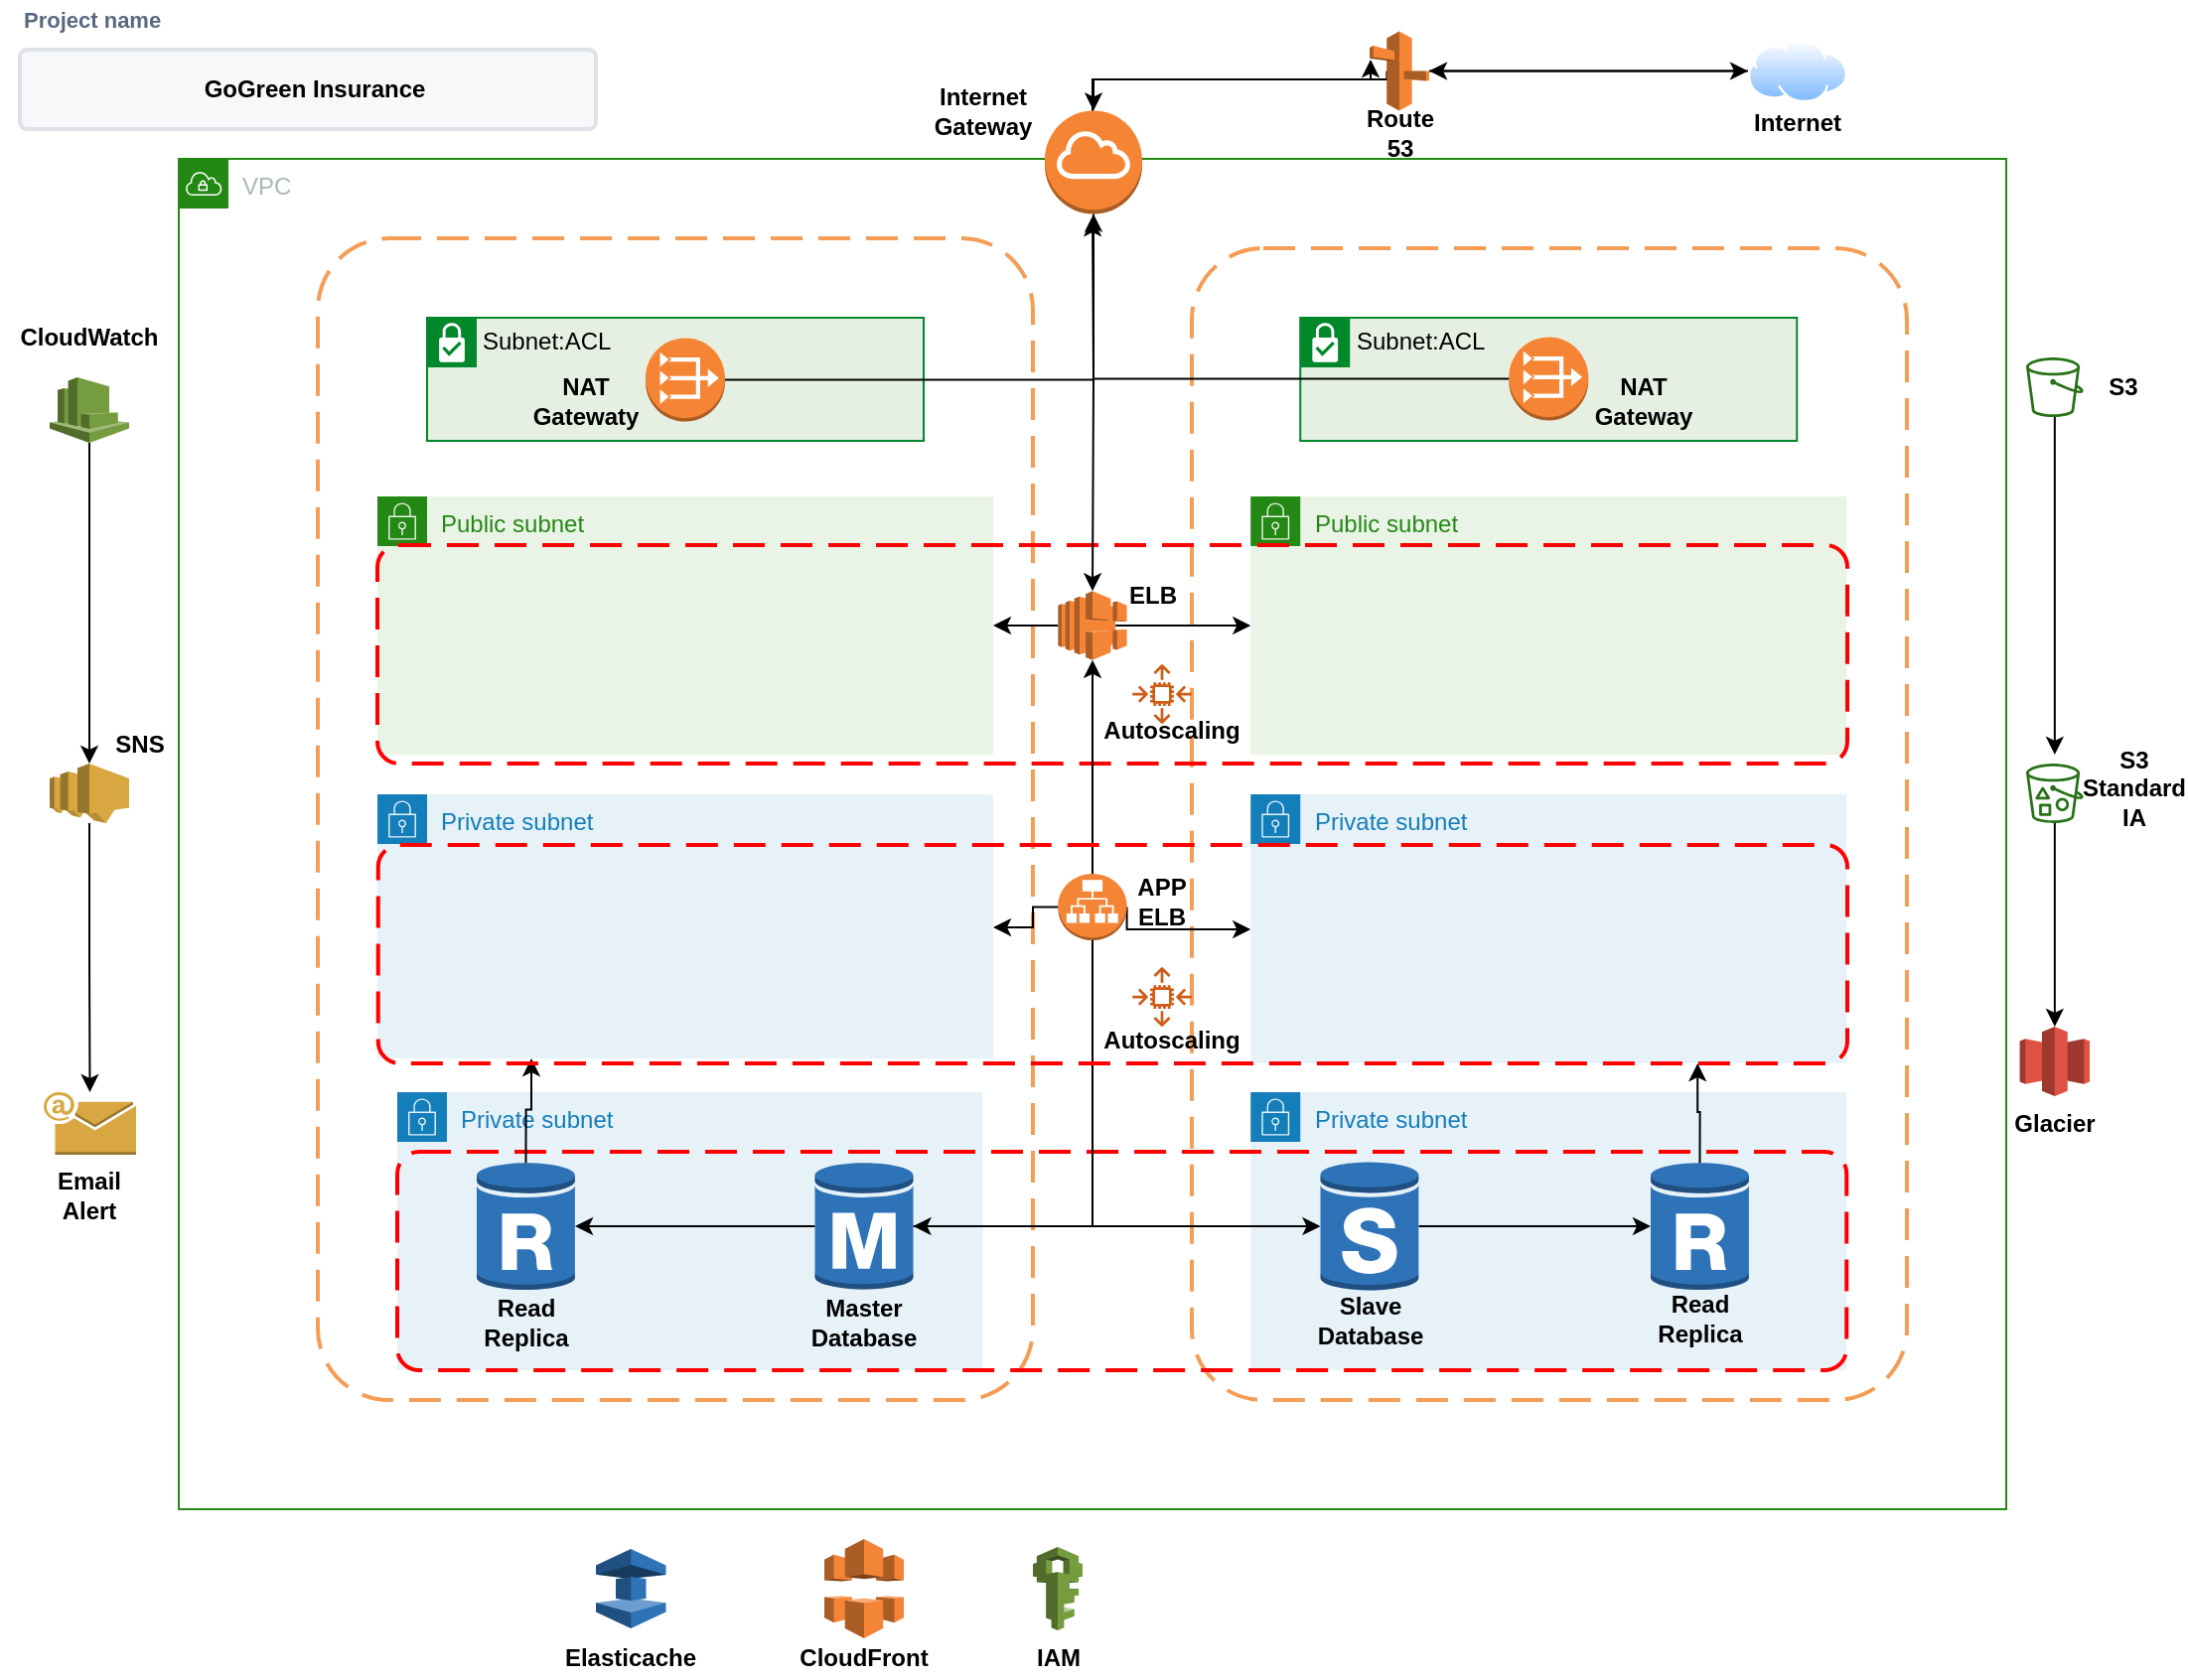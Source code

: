 <mxfile version="12.8.5" type="github">
  <diagram id="fgnYmE3izWYNrjhfP__V" name="Page-1">
    <mxGraphModel dx="1278" dy="553" grid="1" gridSize="10" guides="1" tooltips="1" connect="1" arrows="1" fold="1" page="1" pageScale="1" pageWidth="1100" pageHeight="850" math="0" shadow="0">
      <root>
        <mxCell id="0" />
        <mxCell id="1" parent="0" />
        <mxCell id="WxUVMF5Bl-MjO6CZi5yv-3" value="" style="rounded=1;arcSize=10;dashed=1;strokeColor=#F59D56;fillColor=none;gradientColor=none;dashPattern=8 4;strokeWidth=2;" parent="1" vertex="1">
          <mxGeometry x="160" y="120" width="360" height="585" as="geometry" />
        </mxCell>
        <mxCell id="WxUVMF5Bl-MjO6CZi5yv-1" value="VPC" style="points=[[0,0],[0.25,0],[0.5,0],[0.75,0],[1,0],[1,0.25],[1,0.5],[1,0.75],[1,1],[0.75,1],[0.5,1],[0.25,1],[0,1],[0,0.75],[0,0.5],[0,0.25]];outlineConnect=0;gradientColor=none;html=1;whiteSpace=wrap;fontSize=12;fontStyle=0;shape=mxgraph.aws4.group;grIcon=mxgraph.aws4.group_vpc;strokeColor=#248814;fillColor=none;verticalAlign=top;align=left;spacingLeft=30;fontColor=#AAB7B8;dashed=0;" parent="1" vertex="1">
          <mxGeometry x="90" y="80" width="920" height="680" as="geometry" />
        </mxCell>
        <mxCell id="WxUVMF5Bl-MjO6CZi5yv-4" value="" style="rounded=1;arcSize=10;dashed=1;strokeColor=#F59D56;fillColor=none;gradientColor=none;dashPattern=8 4;strokeWidth=2;" parent="1" vertex="1">
          <mxGeometry x="600" y="125" width="360" height="580" as="geometry" />
        </mxCell>
        <mxCell id="6vO43c98AniMDwSHTN-E-13" style="edgeStyle=orthogonalEdgeStyle;rounded=0;orthogonalLoop=1;jettySize=auto;html=1;" parent="1" source="WxUVMF5Bl-MjO6CZi5yv-1" edge="1">
          <mxGeometry relative="1" as="geometry">
            <mxPoint x="690" y="30" as="targetPoint" />
            <Array as="points">
              <mxPoint x="550" y="40" />
              <mxPoint x="690" y="40" />
            </Array>
          </mxGeometry>
        </mxCell>
        <mxCell id="WxUVMF5Bl-MjO6CZi5yv-17" value="Private subnet" style="points=[[0,0],[0.25,0],[0.5,0],[0.75,0],[1,0],[1,0.25],[1,0.5],[1,0.75],[1,1],[0.75,1],[0.5,1],[0.25,1],[0,1],[0,0.75],[0,0.5],[0,0.25]];outlineConnect=0;gradientColor=none;html=1;whiteSpace=wrap;fontSize=12;fontStyle=0;shape=mxgraph.aws4.group;grIcon=mxgraph.aws4.group_security_group;grStroke=0;strokeColor=#147EBA;fillColor=#E6F2F8;verticalAlign=top;align=left;spacingLeft=30;fontColor=#147EBA;dashed=0;" parent="1" vertex="1">
          <mxGeometry x="200" y="550" width="294.81" height="140" as="geometry" />
        </mxCell>
        <mxCell id="WxUVMF5Bl-MjO6CZi5yv-18" value="Private subnet" style="points=[[0,0],[0.25,0],[0.5,0],[0.75,0],[1,0],[1,0.25],[1,0.5],[1,0.75],[1,1],[0.75,1],[0.5,1],[0.25,1],[0,1],[0,0.75],[0,0.5],[0,0.25]];outlineConnect=0;gradientColor=none;html=1;whiteSpace=wrap;fontSize=12;fontStyle=0;shape=mxgraph.aws4.group;grIcon=mxgraph.aws4.group_security_group;grStroke=0;strokeColor=#147EBA;fillColor=#E6F2F8;verticalAlign=top;align=left;spacingLeft=30;fontColor=#147EBA;dashed=0;" parent="1" vertex="1">
          <mxGeometry x="629.62" y="550" width="300" height="140" as="geometry" />
        </mxCell>
        <mxCell id="WxUVMF5Bl-MjO6CZi5yv-19" value="Public subnet" style="points=[[0,0],[0.25,0],[0.5,0],[0.75,0],[1,0],[1,0.25],[1,0.5],[1,0.75],[1,1],[0.75,1],[0.5,1],[0.25,1],[0,1],[0,0.75],[0,0.5],[0,0.25]];outlineConnect=0;gradientColor=none;html=1;whiteSpace=wrap;fontSize=12;fontStyle=0;shape=mxgraph.aws4.group;grIcon=mxgraph.aws4.group_security_group;grStroke=0;strokeColor=#248814;fillColor=#E9F3E6;verticalAlign=top;align=left;spacingLeft=30;fontColor=#248814;dashed=0;" parent="1" vertex="1">
          <mxGeometry x="190" y="250" width="310" height="130" as="geometry" />
        </mxCell>
        <mxCell id="WxUVMF5Bl-MjO6CZi5yv-20" value="Public subnet" style="points=[[0,0],[0.25,0],[0.5,0],[0.75,0],[1,0],[1,0.25],[1,0.5],[1,0.75],[1,1],[0.75,1],[0.5,1],[0.25,1],[0,1],[0,0.75],[0,0.5],[0,0.25]];outlineConnect=0;gradientColor=none;html=1;whiteSpace=wrap;fontSize=12;fontStyle=0;shape=mxgraph.aws4.group;grIcon=mxgraph.aws4.group_security_group;grStroke=0;strokeColor=#248814;fillColor=#E9F3E6;verticalAlign=top;align=left;spacingLeft=30;fontColor=#248814;dashed=0;" parent="1" vertex="1">
          <mxGeometry x="629.62" y="250" width="300" height="130" as="geometry" />
        </mxCell>
        <mxCell id="WxUVMF5Bl-MjO6CZi5yv-5" value="" style="rounded=1;arcSize=10;dashed=1;strokeColor=#ff0000;fillColor=none;gradientColor=none;dashPattern=8 4;strokeWidth=2;" parent="1" vertex="1">
          <mxGeometry x="190" y="274.5" width="740" height="110" as="geometry" />
        </mxCell>
        <mxCell id="WxUVMF5Bl-MjO6CZi5yv-7" value="" style="rounded=1;arcSize=10;dashed=1;strokeColor=#ff0000;fillColor=none;gradientColor=none;dashPattern=8 4;strokeWidth=2;" parent="1" vertex="1">
          <mxGeometry x="200" y="580" width="729.62" height="110" as="geometry" />
        </mxCell>
        <mxCell id="WxUVMF5Bl-MjO6CZi5yv-48" style="edgeStyle=orthogonalEdgeStyle;rounded=0;orthogonalLoop=1;jettySize=auto;html=1;exitX=0;exitY=0.5;exitDx=0;exitDy=0;entryX=1;entryY=0.5;entryDx=0;entryDy=0;entryPerimeter=0;" parent="1" source="WxUVMF5Bl-MjO6CZi5yv-8" target="WxUVMF5Bl-MjO6CZi5yv-47" edge="1">
          <mxGeometry relative="1" as="geometry" />
        </mxCell>
        <mxCell id="WxUVMF5Bl-MjO6CZi5yv-8" value="" style="aspect=fixed;perimeter=ellipsePerimeter;html=1;align=center;shadow=0;dashed=0;spacingTop=3;image;image=img/lib/active_directory/internet_cloud.svg;" parent="1" vertex="1">
          <mxGeometry x="880" y="20" width="50" height="31.5" as="geometry" />
        </mxCell>
        <mxCell id="WxUVMF5Bl-MjO6CZi5yv-37" style="edgeStyle=orthogonalEdgeStyle;rounded=0;orthogonalLoop=1;jettySize=auto;html=1;exitX=0.5;exitY=1;exitDx=0;exitDy=0;exitPerimeter=0;" parent="1" source="WxUVMF5Bl-MjO6CZi5yv-9" target="WxUVMF5Bl-MjO6CZi5yv-25" edge="1">
          <mxGeometry relative="1" as="geometry">
            <Array as="points">
              <mxPoint x="550" y="190" />
              <mxPoint x="550" y="190" />
            </Array>
          </mxGeometry>
        </mxCell>
        <mxCell id="WxUVMF5Bl-MjO6CZi5yv-9" value="" style="outlineConnect=0;dashed=0;verticalLabelPosition=bottom;verticalAlign=top;align=center;html=1;shape=mxgraph.aws3.internet_gateway;fillColor=#F58534;gradientColor=none;" parent="1" vertex="1">
          <mxGeometry x="526" y="55.75" width="49" height="52" as="geometry" />
        </mxCell>
        <mxCell id="WxUVMF5Bl-MjO6CZi5yv-40" style="edgeStyle=orthogonalEdgeStyle;rounded=0;orthogonalLoop=1;jettySize=auto;html=1;exitX=1;exitY=0.5;exitDx=0;exitDy=0;exitPerimeter=0;" parent="1" source="WxUVMF5Bl-MjO6CZi5yv-23" target="WxUVMF5Bl-MjO6CZi5yv-15" edge="1">
          <mxGeometry relative="1" as="geometry">
            <Array as="points">
              <mxPoint x="567" y="468" />
            </Array>
          </mxGeometry>
        </mxCell>
        <mxCell id="WxUVMF5Bl-MjO6CZi5yv-41" style="edgeStyle=orthogonalEdgeStyle;rounded=0;orthogonalLoop=1;jettySize=auto;html=1;exitX=0;exitY=0.5;exitDx=0;exitDy=0;exitPerimeter=0;" parent="1" source="WxUVMF5Bl-MjO6CZi5yv-23" target="WxUVMF5Bl-MjO6CZi5yv-14" edge="1">
          <mxGeometry relative="1" as="geometry">
            <Array as="points">
              <mxPoint x="520" y="457" />
              <mxPoint x="520" y="467" />
            </Array>
          </mxGeometry>
        </mxCell>
        <mxCell id="WxUVMF5Bl-MjO6CZi5yv-42" style="edgeStyle=orthogonalEdgeStyle;rounded=0;orthogonalLoop=1;jettySize=auto;html=1;exitX=0.5;exitY=0;exitDx=0;exitDy=0;exitPerimeter=0;" parent="1" source="WxUVMF5Bl-MjO6CZi5yv-23" target="WxUVMF5Bl-MjO6CZi5yv-25" edge="1">
          <mxGeometry relative="1" as="geometry" />
        </mxCell>
        <mxCell id="6vO43c98AniMDwSHTN-E-41" style="edgeStyle=orthogonalEdgeStyle;rounded=0;orthogonalLoop=1;jettySize=auto;html=1;exitX=0.5;exitY=1;exitDx=0;exitDy=0;exitPerimeter=0;entryX=1;entryY=0.5;entryDx=0;entryDy=0;entryPerimeter=0;" parent="1" source="WxUVMF5Bl-MjO6CZi5yv-23" target="WxUVMF5Bl-MjO6CZi5yv-26" edge="1">
          <mxGeometry relative="1" as="geometry" />
        </mxCell>
        <mxCell id="WxUVMF5Bl-MjO6CZi5yv-23" value="" style="outlineConnect=0;dashed=0;verticalLabelPosition=bottom;verticalAlign=top;align=center;html=1;shape=mxgraph.aws3.application_load_balancer;fillColor=#F58536;gradientColor=none;" parent="1" vertex="1">
          <mxGeometry x="532.69" y="440" width="34.62" height="33.5" as="geometry" />
        </mxCell>
        <mxCell id="WxUVMF5Bl-MjO6CZi5yv-50" style="edgeStyle=orthogonalEdgeStyle;rounded=0;orthogonalLoop=1;jettySize=auto;html=1;exitX=0.835;exitY=0.5;exitDx=0;exitDy=0;exitPerimeter=0;" parent="1" source="WxUVMF5Bl-MjO6CZi5yv-25" target="WxUVMF5Bl-MjO6CZi5yv-20" edge="1">
          <mxGeometry relative="1" as="geometry" />
        </mxCell>
        <mxCell id="WxUVMF5Bl-MjO6CZi5yv-51" style="edgeStyle=orthogonalEdgeStyle;rounded=0;orthogonalLoop=1;jettySize=auto;html=1;exitX=0;exitY=0.5;exitDx=0;exitDy=0;exitPerimeter=0;" parent="1" source="WxUVMF5Bl-MjO6CZi5yv-25" target="WxUVMF5Bl-MjO6CZi5yv-19" edge="1">
          <mxGeometry relative="1" as="geometry" />
        </mxCell>
        <mxCell id="WxUVMF5Bl-MjO6CZi5yv-25" value="" style="outlineConnect=0;dashed=0;verticalLabelPosition=bottom;verticalAlign=top;align=center;html=1;shape=mxgraph.aws3.elastic_load_balancing;fillColor=#F58536;gradientColor=none;" parent="1" vertex="1">
          <mxGeometry x="532.69" y="297.63" width="34.62" height="34.75" as="geometry" />
        </mxCell>
        <mxCell id="WxUVMF5Bl-MjO6CZi5yv-43" style="edgeStyle=orthogonalEdgeStyle;rounded=0;orthogonalLoop=1;jettySize=auto;html=1;exitX=1;exitY=0.5;exitDx=0;exitDy=0;exitPerimeter=0;" parent="1" source="WxUVMF5Bl-MjO6CZi5yv-26" target="WxUVMF5Bl-MjO6CZi5yv-27" edge="1">
          <mxGeometry relative="1" as="geometry" />
        </mxCell>
        <mxCell id="WxUVMF5Bl-MjO6CZi5yv-52" style="edgeStyle=orthogonalEdgeStyle;rounded=0;orthogonalLoop=1;jettySize=auto;html=1;exitX=0;exitY=0.5;exitDx=0;exitDy=0;exitPerimeter=0;" parent="1" source="WxUVMF5Bl-MjO6CZi5yv-26" target="WxUVMF5Bl-MjO6CZi5yv-28" edge="1">
          <mxGeometry relative="1" as="geometry" />
        </mxCell>
        <mxCell id="WxUVMF5Bl-MjO6CZi5yv-26" value="" style="outlineConnect=0;dashed=0;verticalLabelPosition=bottom;verticalAlign=top;align=center;html=1;shape=mxgraph.aws3.rds_db_instance;fillColor=#2E73B8;gradientColor=none;" parent="1" vertex="1">
          <mxGeometry x="410.25" y="584.5" width="49.5" height="66" as="geometry" />
        </mxCell>
        <mxCell id="WxUVMF5Bl-MjO6CZi5yv-45" style="edgeStyle=orthogonalEdgeStyle;rounded=0;orthogonalLoop=1;jettySize=auto;html=1;exitX=1;exitY=0.5;exitDx=0;exitDy=0;exitPerimeter=0;entryX=0;entryY=0.5;entryDx=0;entryDy=0;entryPerimeter=0;" parent="1" source="WxUVMF5Bl-MjO6CZi5yv-27" target="WxUVMF5Bl-MjO6CZi5yv-29" edge="1">
          <mxGeometry relative="1" as="geometry" />
        </mxCell>
        <mxCell id="WxUVMF5Bl-MjO6CZi5yv-27" value="" style="outlineConnect=0;dashed=0;verticalLabelPosition=bottom;verticalAlign=top;align=center;html=1;shape=mxgraph.aws3.rds_db_instance_standby_multi_az;fillColor=#2E73B8;gradientColor=none;" parent="1" vertex="1">
          <mxGeometry x="664.75" y="584.5" width="49.5" height="66" as="geometry" />
        </mxCell>
        <mxCell id="6vO43c98AniMDwSHTN-E-42" style="edgeStyle=orthogonalEdgeStyle;rounded=0;orthogonalLoop=1;jettySize=auto;html=1;exitX=0.5;exitY=0.02;exitDx=0;exitDy=0;exitPerimeter=0;entryX=0.25;entryY=1;entryDx=0;entryDy=0;" parent="1" source="WxUVMF5Bl-MjO6CZi5yv-28" target="WxUVMF5Bl-MjO6CZi5yv-14" edge="1">
          <mxGeometry relative="1" as="geometry" />
        </mxCell>
        <mxCell id="WxUVMF5Bl-MjO6CZi5yv-28" value="" style="outlineConnect=0;dashed=0;verticalLabelPosition=bottom;verticalAlign=top;align=center;html=1;shape=mxgraph.aws3.rds_db_instance_read_replica;fillColor=#2E73B8;gradientColor=none;" parent="1" vertex="1">
          <mxGeometry x="240" y="584.5" width="49.5" height="66" as="geometry" />
        </mxCell>
        <mxCell id="6vO43c98AniMDwSHTN-E-44" style="edgeStyle=orthogonalEdgeStyle;rounded=0;orthogonalLoop=1;jettySize=auto;html=1;exitX=0.5;exitY=0.02;exitDx=0;exitDy=0;exitPerimeter=0;entryX=0.75;entryY=1;entryDx=0;entryDy=0;" parent="1" source="WxUVMF5Bl-MjO6CZi5yv-29" target="WxUVMF5Bl-MjO6CZi5yv-15" edge="1">
          <mxGeometry relative="1" as="geometry" />
        </mxCell>
        <mxCell id="WxUVMF5Bl-MjO6CZi5yv-29" value="" style="outlineConnect=0;dashed=0;verticalLabelPosition=bottom;verticalAlign=top;align=center;html=1;shape=mxgraph.aws3.rds_db_instance_read_replica;fillColor=#2E73B8;gradientColor=none;" parent="1" vertex="1">
          <mxGeometry x="831" y="584.5" width="49.5" height="66" as="geometry" />
        </mxCell>
        <mxCell id="WxUVMF5Bl-MjO6CZi5yv-32" style="edgeStyle=orthogonalEdgeStyle;rounded=0;orthogonalLoop=1;jettySize=auto;html=1;exitX=0.5;exitY=1;exitDx=0;exitDy=0;exitPerimeter=0;entryX=0.5;entryY=0;entryDx=0;entryDy=0;entryPerimeter=0;" parent="1" source="WxUVMF5Bl-MjO6CZi5yv-30" target="WxUVMF5Bl-MjO6CZi5yv-31" edge="1">
          <mxGeometry relative="1" as="geometry" />
        </mxCell>
        <mxCell id="WxUVMF5Bl-MjO6CZi5yv-30" value="" style="outlineConnect=0;dashed=0;verticalLabelPosition=bottom;verticalAlign=top;align=center;html=1;shape=mxgraph.aws3.cloudwatch;fillColor=#759C3E;gradientColor=none;" parent="1" vertex="1">
          <mxGeometry x="25" y="190" width="40" height="33" as="geometry" />
        </mxCell>
        <mxCell id="gUVB6NGTH17oN7rdJM-A-10" style="edgeStyle=orthogonalEdgeStyle;rounded=0;orthogonalLoop=1;jettySize=auto;html=1;" parent="1" source="WxUVMF5Bl-MjO6CZi5yv-31" target="gUVB6NGTH17oN7rdJM-A-9" edge="1">
          <mxGeometry relative="1" as="geometry" />
        </mxCell>
        <mxCell id="WxUVMF5Bl-MjO6CZi5yv-31" value="" style="outlineConnect=0;dashed=0;verticalLabelPosition=bottom;verticalAlign=top;align=center;html=1;shape=mxgraph.aws3.sns;fillColor=#D9A741;gradientColor=none;" parent="1" vertex="1">
          <mxGeometry x="25" y="384.5" width="40" height="30" as="geometry" />
        </mxCell>
        <mxCell id="6vO43c98AniMDwSHTN-E-25" style="edgeStyle=orthogonalEdgeStyle;rounded=0;orthogonalLoop=1;jettySize=auto;html=1;entryX=0.5;entryY=-0.151;entryDx=0;entryDy=0;entryPerimeter=0;" parent="1" source="WxUVMF5Bl-MjO6CZi5yv-33" target="gUVB6NGTH17oN7rdJM-A-1" edge="1">
          <mxGeometry relative="1" as="geometry" />
        </mxCell>
        <mxCell id="WxUVMF5Bl-MjO6CZi5yv-33" value="" style="outlineConnect=0;fontColor=#232F3E;gradientColor=none;fillColor=#277116;strokeColor=none;dashed=0;verticalLabelPosition=bottom;verticalAlign=top;align=center;html=1;fontSize=12;fontStyle=0;aspect=fixed;pointerEvents=1;shape=mxgraph.aws4.bucket;" parent="1" vertex="1">
          <mxGeometry x="1020.0" y="180" width="28.85" height="30" as="geometry" />
        </mxCell>
        <mxCell id="WxUVMF5Bl-MjO6CZi5yv-34" value="" style="outlineConnect=0;dashed=0;verticalLabelPosition=bottom;verticalAlign=top;align=center;html=1;shape=mxgraph.aws3.glacier;fillColor=#E05243;gradientColor=none;" parent="1" vertex="1">
          <mxGeometry x="1016.83" y="517" width="35.19" height="35" as="geometry" />
        </mxCell>
        <mxCell id="gUVB6NGTH17oN7rdJM-A-7" style="edgeStyle=orthogonalEdgeStyle;rounded=0;orthogonalLoop=1;jettySize=auto;html=1;exitX=0.29;exitY=0.5;exitDx=0;exitDy=0;exitPerimeter=0;entryX=0.5;entryY=0;entryDx=0;entryDy=0;entryPerimeter=0;" parent="1" source="WxUVMF5Bl-MjO6CZi5yv-47" target="WxUVMF5Bl-MjO6CZi5yv-9" edge="1">
          <mxGeometry relative="1" as="geometry">
            <Array as="points">
              <mxPoint x="698" y="40" />
              <mxPoint x="551" y="40" />
            </Array>
          </mxGeometry>
        </mxCell>
        <mxCell id="6vO43c98AniMDwSHTN-E-12" style="edgeStyle=orthogonalEdgeStyle;rounded=0;orthogonalLoop=1;jettySize=auto;html=1;exitX=1;exitY=0.5;exitDx=0;exitDy=0;exitPerimeter=0;entryX=0;entryY=0.5;entryDx=0;entryDy=0;" parent="1" source="WxUVMF5Bl-MjO6CZi5yv-47" target="WxUVMF5Bl-MjO6CZi5yv-8" edge="1">
          <mxGeometry relative="1" as="geometry" />
        </mxCell>
        <mxCell id="WxUVMF5Bl-MjO6CZi5yv-47" value="" style="outlineConnect=0;dashed=0;verticalLabelPosition=bottom;verticalAlign=top;align=center;html=1;shape=mxgraph.aws3.route_53;fillColor=#F58536;gradientColor=none;" parent="1" vertex="1">
          <mxGeometry x="689.5" y="15.75" width="30" height="40" as="geometry" />
        </mxCell>
        <mxCell id="6vO43c98AniMDwSHTN-E-26" style="edgeStyle=orthogonalEdgeStyle;rounded=0;orthogonalLoop=1;jettySize=auto;html=1;entryX=0.5;entryY=0;entryDx=0;entryDy=0;entryPerimeter=0;" parent="1" source="gUVB6NGTH17oN7rdJM-A-1" target="WxUVMF5Bl-MjO6CZi5yv-34" edge="1">
          <mxGeometry relative="1" as="geometry" />
        </mxCell>
        <mxCell id="gUVB6NGTH17oN7rdJM-A-1" value="" style="outlineConnect=0;fontColor=#232F3E;gradientColor=none;fillColor=#277116;strokeColor=none;dashed=0;verticalLabelPosition=bottom;verticalAlign=top;align=center;html=1;fontSize=12;fontStyle=0;aspect=fixed;pointerEvents=1;shape=mxgraph.aws4.bucket_with_objects;" parent="1" vertex="1">
          <mxGeometry x="1020.0" y="384.5" width="28.85" height="30" as="geometry" />
        </mxCell>
        <mxCell id="gUVB6NGTH17oN7rdJM-A-4" value="" style="outlineConnect=0;fontColor=#232F3E;gradientColor=none;fillColor=#D05C17;strokeColor=none;dashed=0;verticalLabelPosition=bottom;verticalAlign=top;align=center;html=1;fontSize=12;fontStyle=0;aspect=fixed;pointerEvents=1;shape=mxgraph.aws4.auto_scaling2;" parent="1" vertex="1">
          <mxGeometry x="570" y="487" width="30" height="30" as="geometry" />
        </mxCell>
        <mxCell id="gUVB6NGTH17oN7rdJM-A-5" value="" style="outlineConnect=0;fontColor=#232F3E;gradientColor=none;fillColor=#D05C17;strokeColor=none;dashed=0;verticalLabelPosition=bottom;verticalAlign=top;align=center;html=1;fontSize=12;fontStyle=0;aspect=fixed;pointerEvents=1;shape=mxgraph.aws4.auto_scaling2;" parent="1" vertex="1">
          <mxGeometry x="570" y="334.5" width="30" height="30" as="geometry" />
        </mxCell>
        <mxCell id="gUVB6NGTH17oN7rdJM-A-9" value="" style="outlineConnect=0;dashed=0;verticalLabelPosition=bottom;verticalAlign=top;align=center;html=1;shape=mxgraph.aws3.email;fillColor=#D9A741;gradientColor=none;" parent="1" vertex="1">
          <mxGeometry x="22" y="550" width="46.5" height="31.5" as="geometry" />
        </mxCell>
        <mxCell id="DYy4nuHR0jM4T0Kt2N74-4" value="" style="outlineConnect=0;dashed=0;verticalLabelPosition=bottom;verticalAlign=top;align=center;html=1;shape=mxgraph.aws3.elasticache;fillColor=#2E73B8;gradientColor=none;" parent="1" vertex="1">
          <mxGeometry x="300" y="780" width="35.25" height="40" as="geometry" />
        </mxCell>
        <mxCell id="m4tTMfVvqO9qfEUQElSe-2" value="" style="outlineConnect=0;dashed=0;verticalLabelPosition=bottom;verticalAlign=top;align=center;html=1;shape=mxgraph.aws3.cloudfront;fillColor=#F58536;gradientColor=none;" parent="1" vertex="1">
          <mxGeometry x="415" y="775" width="40" height="50" as="geometry" />
        </mxCell>
        <mxCell id="m4tTMfVvqO9qfEUQElSe-6" value="Subnet:ACL" style="shape=mxgraph.ibm.box;prType=subnet;fontStyle=0;verticalAlign=top;align=left;spacingLeft=32;spacingTop=4;fillColor=#E6F0E2;rounded=0;whiteSpace=wrap;html=1;strokeColor=#00882B;strokeWidth=1;dashed=0;container=1;spacing=-4;collapsible=0;" parent="1" vertex="1">
          <mxGeometry x="215" y="160" width="250" height="62" as="geometry" />
        </mxCell>
        <mxCell id="m4tTMfVvqO9qfEUQElSe-9" value="" style="outlineConnect=0;dashed=0;verticalLabelPosition=bottom;verticalAlign=top;align=center;html=1;shape=mxgraph.aws3.vpc_nat_gateway;fillColor=#F58534;gradientColor=none;" parent="m4tTMfVvqO9qfEUQElSe-6" vertex="1">
          <mxGeometry x="110" y="10.25" width="40" height="42" as="geometry" />
        </mxCell>
        <mxCell id="6vO43c98AniMDwSHTN-E-18" value="&lt;div&gt;&lt;b&gt;NAT&lt;/b&gt;&lt;/div&gt;&lt;div&gt;&lt;b&gt;Gatewaty&lt;/b&gt;&lt;/div&gt;" style="text;html=1;strokeColor=none;fillColor=none;align=center;verticalAlign=middle;whiteSpace=wrap;rounded=0;" parent="m4tTMfVvqO9qfEUQElSe-6" vertex="1">
          <mxGeometry x="50" y="22" width="60" height="40" as="geometry" />
        </mxCell>
        <mxCell id="m4tTMfVvqO9qfEUQElSe-7" value="Subnet:ACL" style="shape=mxgraph.ibm.box;prType=subnet;fontStyle=0;verticalAlign=top;align=left;spacingLeft=32;spacingTop=4;fillColor=#E6F0E2;rounded=0;whiteSpace=wrap;html=1;strokeColor=#00882B;strokeWidth=1;dashed=0;container=1;spacing=-4;collapsible=0;" parent="1" vertex="1">
          <mxGeometry x="654.62" y="160" width="250" height="62" as="geometry" />
        </mxCell>
        <mxCell id="m4tTMfVvqO9qfEUQElSe-8" value="" style="outlineConnect=0;dashed=0;verticalLabelPosition=bottom;verticalAlign=top;align=center;html=1;shape=mxgraph.aws3.vpc_nat_gateway;fillColor=#F58534;gradientColor=none;" parent="m4tTMfVvqO9qfEUQElSe-7" vertex="1">
          <mxGeometry x="105" y="9.75" width="40" height="42" as="geometry" />
        </mxCell>
        <mxCell id="6vO43c98AniMDwSHTN-E-19" value="&lt;div&gt;&lt;b&gt;NAT&lt;/b&gt;&lt;/div&gt;&lt;div&gt;&lt;b&gt;Gateway&lt;/b&gt;&lt;br&gt;&lt;/div&gt;" style="text;html=1;strokeColor=none;fillColor=none;align=center;verticalAlign=middle;whiteSpace=wrap;rounded=0;" parent="m4tTMfVvqO9qfEUQElSe-7" vertex="1">
          <mxGeometry x="145" y="22" width="55" height="40" as="geometry" />
        </mxCell>
        <mxCell id="m4tTMfVvqO9qfEUQElSe-10" style="edgeStyle=orthogonalEdgeStyle;rounded=0;orthogonalLoop=1;jettySize=auto;html=1;exitX=1;exitY=0.5;exitDx=0;exitDy=0;exitPerimeter=0;" parent="1" source="m4tTMfVvqO9qfEUQElSe-9" target="WxUVMF5Bl-MjO6CZi5yv-9" edge="1">
          <mxGeometry relative="1" as="geometry" />
        </mxCell>
        <mxCell id="m4tTMfVvqO9qfEUQElSe-11" style="edgeStyle=orthogonalEdgeStyle;rounded=0;orthogonalLoop=1;jettySize=auto;html=1;exitX=0;exitY=0.5;exitDx=0;exitDy=0;exitPerimeter=0;" parent="1" source="m4tTMfVvqO9qfEUQElSe-8" edge="1">
          <mxGeometry relative="1" as="geometry">
            <mxPoint x="550" y="110" as="targetPoint" />
          </mxGeometry>
        </mxCell>
        <mxCell id="6vO43c98AniMDwSHTN-E-7" value="Project name" style="fillColor=none;strokeColor=none;html=1;fontSize=11;fontStyle=0;align=left;fontColor=#596780;fontStyle=1;fontSize=11" parent="1" vertex="1">
          <mxGeometry x="10" width="240" height="20" as="geometry" />
        </mxCell>
        <mxCell id="6vO43c98AniMDwSHTN-E-8" value="&lt;div align=&quot;center&quot;&gt;&lt;b&gt;GoGreen Insurance&lt;/b&gt;&lt;/div&gt;" style="rounded=1;arcSize=9;fillColor=#F7F8F9;align=center;spacingLeft=5;strokeColor=#DEE1E6;html=1;strokeWidth=2;fontSize=12" parent="1" vertex="1">
          <mxGeometry x="10" y="25" width="290" height="40" as="geometry" />
        </mxCell>
        <mxCell id="6vO43c98AniMDwSHTN-E-9" value="&lt;b&gt;Internet&lt;/b&gt;" style="text;html=1;strokeColor=none;fillColor=none;align=center;verticalAlign=middle;whiteSpace=wrap;rounded=0;" parent="1" vertex="1">
          <mxGeometry x="875.25" y="51.5" width="59.5" height="20" as="geometry" />
        </mxCell>
        <mxCell id="6vO43c98AniMDwSHTN-E-11" value="&lt;div&gt;&lt;b&gt;Route&lt;/b&gt;&lt;/div&gt;&lt;div&gt;&lt;b&gt;53&lt;/b&gt;&lt;br&gt;&lt;/div&gt;" style="text;html=1;strokeColor=none;fillColor=none;align=center;verticalAlign=middle;whiteSpace=wrap;rounded=0;" parent="1" vertex="1">
          <mxGeometry x="684.5" y="51.5" width="40" height="30" as="geometry" />
        </mxCell>
        <mxCell id="6vO43c98AniMDwSHTN-E-16" value="&lt;div&gt;&lt;b&gt;Internet &lt;br&gt;&lt;/b&gt;&lt;/div&gt;&lt;div&gt;&lt;b&gt;Gateway&lt;br&gt;&lt;/b&gt;&lt;/div&gt;" style="text;html=1;strokeColor=none;fillColor=none;align=center;verticalAlign=middle;whiteSpace=wrap;rounded=0;" parent="1" vertex="1">
          <mxGeometry x="470" y="40" width="50" height="31.5" as="geometry" />
        </mxCell>
        <mxCell id="6vO43c98AniMDwSHTN-E-17" value="&lt;b&gt;ELB&lt;/b&gt;" style="text;html=1;align=center;verticalAlign=middle;resizable=0;points=[];autosize=1;" parent="1" vertex="1">
          <mxGeometry x="560" y="290" width="40" height="20" as="geometry" />
        </mxCell>
        <mxCell id="6vO43c98AniMDwSHTN-E-21" value="&lt;div&gt;&lt;b&gt;S3&lt;br&gt;&lt;/b&gt;&lt;/div&gt;&lt;div&gt;&lt;b&gt;Standard&lt;/b&gt;&lt;/div&gt;&lt;div&gt;&lt;b&gt;IA&lt;/b&gt;&lt;br&gt;&lt;/div&gt;" style="text;html=1;strokeColor=none;fillColor=none;align=center;verticalAlign=middle;whiteSpace=wrap;rounded=0;" parent="1" vertex="1">
          <mxGeometry x="1048.85" y="368" width="50.5" height="57.5" as="geometry" />
        </mxCell>
        <mxCell id="6vO43c98AniMDwSHTN-E-24" value="&lt;b&gt;Glacier&lt;/b&gt;" style="text;html=1;align=center;verticalAlign=middle;resizable=0;points=[];autosize=1;" parent="1" vertex="1">
          <mxGeometry x="1004.42" y="555.75" width="60" height="20" as="geometry" />
        </mxCell>
        <mxCell id="6vO43c98AniMDwSHTN-E-27" value="&lt;b&gt;S3&lt;/b&gt;" style="text;html=1;strokeColor=none;fillColor=none;align=center;verticalAlign=middle;whiteSpace=wrap;rounded=0;" parent="1" vertex="1">
          <mxGeometry x="1048.85" y="185" width="40" height="20" as="geometry" />
        </mxCell>
        <mxCell id="6vO43c98AniMDwSHTN-E-28" value="&lt;div&gt;&lt;b&gt;APP&lt;/b&gt;&lt;/div&gt;&lt;div&gt;&lt;b&gt;ELB&lt;/b&gt;&lt;br&gt;&lt;/div&gt;" style="text;html=1;strokeColor=none;fillColor=none;align=center;verticalAlign=middle;whiteSpace=wrap;rounded=0;" parent="1" vertex="1">
          <mxGeometry x="560" y="433.5" width="50" height="40" as="geometry" />
        </mxCell>
        <mxCell id="6vO43c98AniMDwSHTN-E-29" value="&lt;div&gt;&lt;b&gt;Read&lt;/b&gt;&lt;/div&gt;&lt;div&gt;&lt;b&gt;Replica&lt;/b&gt;&lt;br&gt;&lt;/div&gt;" style="text;html=1;strokeColor=none;fillColor=none;align=center;verticalAlign=middle;whiteSpace=wrap;rounded=0;" parent="1" vertex="1">
          <mxGeometry x="234.75" y="643" width="60" height="45" as="geometry" />
        </mxCell>
        <mxCell id="6vO43c98AniMDwSHTN-E-30" value="&lt;div&gt;&lt;b&gt;Read&lt;/b&gt;&lt;/div&gt;&lt;div&gt;&lt;b&gt;Replica&lt;/b&gt;&lt;br&gt;&lt;/div&gt;" style="text;html=1;strokeColor=none;fillColor=none;align=center;verticalAlign=middle;whiteSpace=wrap;rounded=0;" parent="1" vertex="1">
          <mxGeometry x="825.75" y="641.75" width="60" height="45" as="geometry" />
        </mxCell>
        <mxCell id="6vO43c98AniMDwSHTN-E-31" value="&lt;div align=&quot;center&quot;&gt;&lt;b&gt;Email&lt;/b&gt;&lt;/div&gt;&lt;div align=&quot;center&quot;&gt;&lt;b&gt;Alert&lt;/b&gt;&lt;br&gt;&lt;/div&gt;" style="text;html=1;strokeColor=none;fillColor=none;align=center;verticalAlign=middle;whiteSpace=wrap;rounded=0;" parent="1" vertex="1">
          <mxGeometry x="15.25" y="581.5" width="60" height="40" as="geometry" />
        </mxCell>
        <mxCell id="6vO43c98AniMDwSHTN-E-32" value="&lt;b&gt;SNS&lt;/b&gt;" style="text;html=1;align=center;verticalAlign=middle;resizable=0;points=[];autosize=1;" parent="1" vertex="1">
          <mxGeometry x="50.0" y="364.5" width="40" height="20" as="geometry" />
        </mxCell>
        <mxCell id="6vO43c98AniMDwSHTN-E-33" value="&lt;b&gt;CloudWatch&lt;/b&gt;" style="text;html=1;strokeColor=none;fillColor=none;align=center;verticalAlign=middle;whiteSpace=wrap;rounded=0;" parent="1" vertex="1">
          <mxGeometry y="160" width="90" height="20" as="geometry" />
        </mxCell>
        <mxCell id="6vO43c98AniMDwSHTN-E-35" value="&lt;b&gt;Autoscaling&lt;/b&gt;" style="text;html=1;strokeColor=none;fillColor=none;align=center;verticalAlign=middle;whiteSpace=wrap;rounded=0;" parent="1" vertex="1">
          <mxGeometry x="550" y="512" width="80" height="23.5" as="geometry" />
        </mxCell>
        <mxCell id="6vO43c98AniMDwSHTN-E-36" value="&lt;b&gt;Autoscaling&lt;/b&gt;" style="text;html=1;strokeColor=none;fillColor=none;align=center;verticalAlign=middle;whiteSpace=wrap;rounded=0;" parent="1" vertex="1">
          <mxGeometry x="550" y="356.5" width="80" height="23.5" as="geometry" />
        </mxCell>
        <mxCell id="6vO43c98AniMDwSHTN-E-37" value="&lt;div&gt;&lt;b&gt;Master&lt;/b&gt;&lt;/div&gt;&lt;div&gt;&lt;b&gt;Database&lt;/b&gt;&lt;br&gt;&lt;/div&gt;" style="text;html=1;strokeColor=none;fillColor=none;align=center;verticalAlign=middle;whiteSpace=wrap;rounded=0;" parent="1" vertex="1">
          <mxGeometry x="405" y="648" width="60" height="35" as="geometry" />
        </mxCell>
        <mxCell id="6vO43c98AniMDwSHTN-E-38" value="&lt;div&gt;&lt;b&gt;Slave&lt;/b&gt;&lt;/div&gt;&lt;div&gt;&lt;b&gt;Database&lt;/b&gt;&lt;br&gt;&lt;/div&gt;" style="text;html=1;strokeColor=none;fillColor=none;align=center;verticalAlign=middle;whiteSpace=wrap;rounded=0;" parent="1" vertex="1">
          <mxGeometry x="659.5" y="645" width="60" height="40" as="geometry" />
        </mxCell>
        <mxCell id="WxUVMF5Bl-MjO6CZi5yv-14" value="Private subnet" style="points=[[0,0],[0.25,0],[0.5,0],[0.75,0],[1,0],[1,0.25],[1,0.5],[1,0.75],[1,1],[0.75,1],[0.5,1],[0.25,1],[0,1],[0,0.75],[0,0.5],[0,0.25]];outlineConnect=0;gradientColor=none;html=1;whiteSpace=wrap;fontSize=12;fontStyle=0;shape=mxgraph.aws4.group;grIcon=mxgraph.aws4.group_security_group;grStroke=0;strokeColor=#147EBA;fillColor=#E6F2F8;verticalAlign=top;align=left;spacingLeft=30;fontColor=#147EBA;dashed=0;" parent="1" vertex="1">
          <mxGeometry x="190" y="400" width="310" height="133" as="geometry" />
        </mxCell>
        <mxCell id="WxUVMF5Bl-MjO6CZi5yv-15" value="Private subnet" style="points=[[0,0],[0.25,0],[0.5,0],[0.75,0],[1,0],[1,0.25],[1,0.5],[1,0.75],[1,1],[0.75,1],[0.5,1],[0.25,1],[0,1],[0,0.75],[0,0.5],[0,0.25]];outlineConnect=0;gradientColor=none;html=1;whiteSpace=wrap;fontSize=12;fontStyle=0;shape=mxgraph.aws4.group;grIcon=mxgraph.aws4.group_security_group;grStroke=0;strokeColor=#147EBA;fillColor=#E6F2F8;verticalAlign=top;align=left;spacingLeft=30;fontColor=#147EBA;dashed=0;" parent="1" vertex="1">
          <mxGeometry x="629.62" y="400" width="300" height="135.5" as="geometry" />
        </mxCell>
        <mxCell id="WxUVMF5Bl-MjO6CZi5yv-6" value="" style="rounded=1;arcSize=10;dashed=1;strokeColor=#ff0000;fillColor=none;gradientColor=none;dashPattern=8 4;strokeWidth=2;" parent="1" vertex="1">
          <mxGeometry x="190.38" y="425.5" width="739.62" height="110" as="geometry" />
        </mxCell>
        <mxCell id="6vO43c98AniMDwSHTN-E-45" value="&lt;b&gt;Elasticache&lt;/b&gt;" style="text;html=1;strokeColor=none;fillColor=none;align=center;verticalAlign=middle;whiteSpace=wrap;rounded=0;" parent="1" vertex="1">
          <mxGeometry x="275.13" y="825" width="85" height="20" as="geometry" />
        </mxCell>
        <mxCell id="6vO43c98AniMDwSHTN-E-46" value="&lt;b&gt;CloudFront&lt;/b&gt;" style="text;html=1;strokeColor=none;fillColor=none;align=center;verticalAlign=middle;whiteSpace=wrap;rounded=0;" parent="1" vertex="1">
          <mxGeometry x="396.19" y="825" width="77.63" height="20" as="geometry" />
        </mxCell>
        <mxCell id="z1mH5KaN_xipMloraMyD-1" value="" style="outlineConnect=0;dashed=0;verticalLabelPosition=bottom;verticalAlign=top;align=center;html=1;shape=mxgraph.aws3.iam;fillColor=#759C3E;gradientColor=none;" vertex="1" parent="1">
          <mxGeometry x="520" y="779" width="25" height="42" as="geometry" />
        </mxCell>
        <mxCell id="z1mH5KaN_xipMloraMyD-2" value="&lt;b&gt;IAM&lt;/b&gt;" style="text;html=1;strokeColor=none;fillColor=none;align=center;verticalAlign=middle;whiteSpace=wrap;rounded=0;" vertex="1" parent="1">
          <mxGeometry x="512.5" y="825" width="40" height="20" as="geometry" />
        </mxCell>
      </root>
    </mxGraphModel>
  </diagram>
</mxfile>
